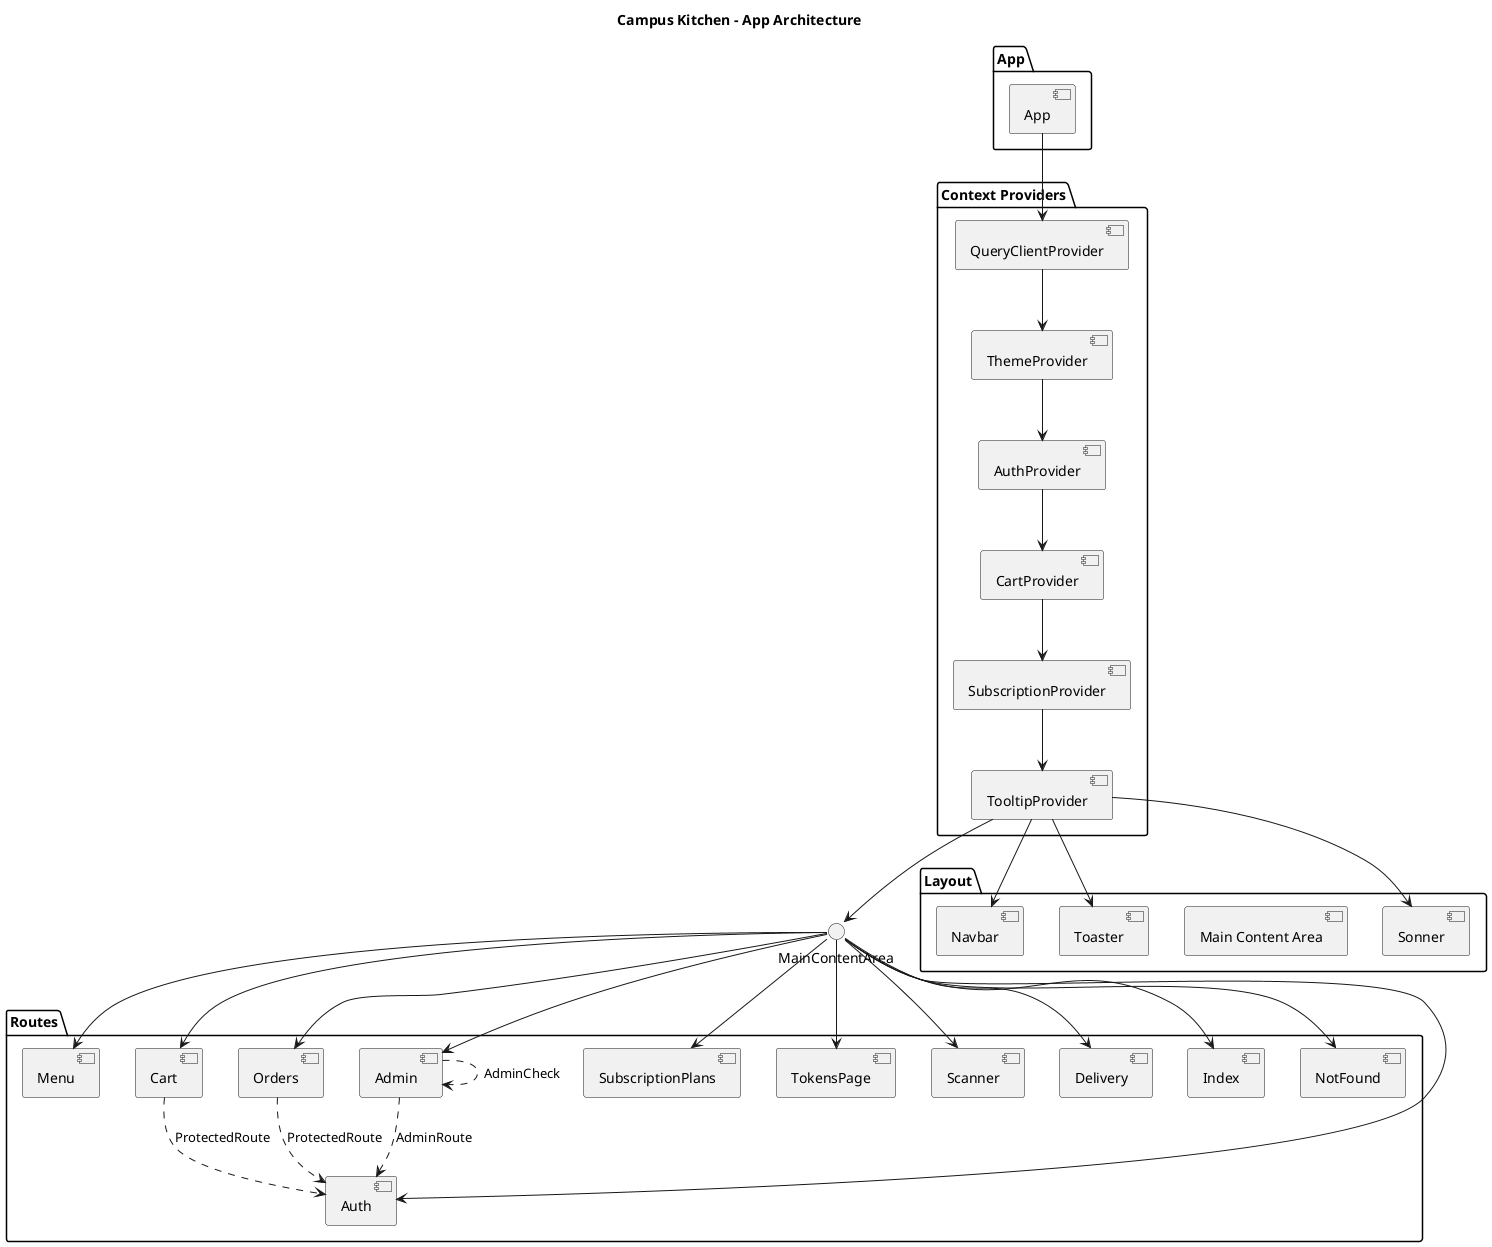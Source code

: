 @startuml
title Campus Kitchen - App Architecture

package "App" {
  [App] as AppComponent
}

package "Context Providers" {
  [QueryClientProvider]
  [ThemeProvider]
  [AuthProvider]
  [CartProvider]
  [SubscriptionProvider]
  [TooltipProvider]
}

package "Layout" {
  [Navbar]
  [Main Content Area]
  [Toaster]
  [Sonner]
}

package "Routes" {
  [Auth]
  [Menu]
  [Cart]
  [Orders]
  [Admin]
  [SubscriptionPlans]
  [TokensPage]
  [Scanner]
  [Delivery]
  [Index]
  [NotFound]
}

' Relationships
AppComponent --> QueryClientProvider
QueryClientProvider --> ThemeProvider
ThemeProvider --> AuthProvider
AuthProvider --> CartProvider
CartProvider --> SubscriptionProvider
SubscriptionProvider --> TooltipProvider
TooltipProvider --> Navbar
TooltipProvider --> Toaster
TooltipProvider --> Sonner
TooltipProvider --> MainContentArea

MainContentArea --> Auth
MainContentArea --> Menu
MainContentArea --> Cart
MainContentArea --> Orders
MainContentArea --> Admin
MainContentArea --> SubscriptionPlans
MainContentArea --> TokensPage
MainContentArea --> Scanner
MainContentArea --> Delivery
MainContentArea --> Index
MainContentArea --> NotFound

' Protected Routes
Cart ..> Auth : ProtectedRoute
Orders ..> Auth : ProtectedRoute
Admin ..> Auth : AdminRoute
Admin ..> Admin : AdminCheck

@enduml
